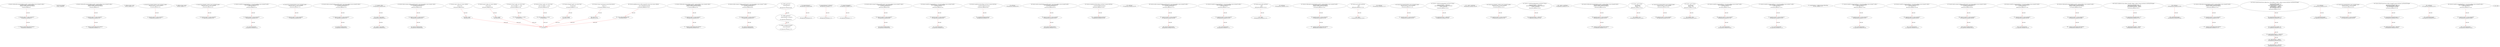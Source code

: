 digraph  {
13 [label="3_ function withdrawAll_txorigin10(address payable _recipient,address owner_txorigin10) public {\n        require(tx.origin == owner_txorigin10);\n        _recipient.transfer(address(this).balance);\n    }\n13-function_definition-4-7", method="withdrawAll_txorigin10(address payable _recipient,address owner_txorigin10)", type_label=function_definition];
25 [label="4_ require(tx.origin == owner_txorigin10);\n25-expression_statement-5-5", method="withdrawAll_txorigin10(address payable _recipient,address owner_txorigin10)", type_label=expression_statement];
34 [label="5_ _recipient.transfer(address(this).balance);\n34-expression_statement-6-6", method="withdrawAll_txorigin10(address payable _recipient,address owner_txorigin10)", type_label=expression_statement];
45 [label="7_ bool private stopped;\n45-new_variable-8-8", method="", type_label=new_variable];
50 [label="8_ function withdrawAll_txorigin22(address payable _recipient,address owner_txorigin22) public {\n        require(tx.origin == owner_txorigin22);\n        _recipient.transfer(address(this).balance);\n    }\n50-function_definition-9-12", method="withdrawAll_txorigin22(address payable _recipient,address owner_txorigin22)", type_label=function_definition];
62 [label="9_ require(tx.origin == owner_txorigin22);\n62-expression_statement-10-10", method="withdrawAll_txorigin22(address payable _recipient,address owner_txorigin22)", type_label=expression_statement];
71 [label="10_ _recipient.transfer(address(this).balance);\n71-expression_statement-11-11", method="withdrawAll_txorigin22(address payable _recipient,address owner_txorigin22)", type_label=expression_statement];
82 [label="12_ address private _owner;\n82-new_variable-13-13", method="", type_label=new_variable];
87 [label="13_ function bug_txorigin12(address owner_txorigin12) public{\n        require(tx.origin == owner_txorigin12);\n    }\n87-function_definition-14-16", method="bug_txorigin12(address owner_txorigin12)", type_label=function_definition];
95 [label="14_ require(tx.origin == owner_txorigin12);\n95-expression_statement-15-15", method="bug_txorigin12(address owner_txorigin12)", type_label=expression_statement];
104 [label="16_ address private _master;\n104-new_variable-17-17", method="", type_label=new_variable];
109 [label="17_ function bug_txorigin36(  address owner_txorigin36) public{\n        require(tx.origin == owner_txorigin36);\n    }\n109-function_definition-18-20", method="bug_txorigin36(address owner_txorigin36)", type_label=function_definition];
117 [label="18_ require(tx.origin == owner_txorigin36);\n117-expression_statement-19-19", method="bug_txorigin36(address owner_txorigin36)", type_label=expression_statement];
128 [label="21_ function transferTo_txorigin35(address to, uint amount,address owner_txorigin35) public {\n  require(tx.origin == owner_txorigin35);\n  to.call.value(amount);\n}\n128-function_definition-22-25", method="transferTo_txorigin35(address to,uint amount,address owner_txorigin35)", type_label=function_definition];
144 [label="22_ require(tx.origin == owner_txorigin35);\n144-expression_statement-23-23", method="transferTo_txorigin35(address to,uint amount,address owner_txorigin35)", type_label=expression_statement];
153 [label="23_ to.call.value(amount);\n153-expression_statement-24-24", method="transferTo_txorigin35(address to,uint amount,address owner_txorigin35)", type_label=expression_statement];
164 [label="26_ function bug_txorigin40(address owner_txorigin40) public{\n        require(tx.origin == owner_txorigin40);\n    }\n164-function_definition-27-29", method="bug_txorigin40(address owner_txorigin40)", type_label=function_definition];
172 [label="27_ require(tx.origin == owner_txorigin40);\n172-expression_statement-28-28", method="bug_txorigin40(address owner_txorigin40)", type_label=expression_statement];
191 [label="30_ function sendto_txorigin33(address payable receiver, uint amount,address owner_txorigin33) public {\n	require (tx.origin == owner_txorigin33);\n	receiver.transfer(amount);\n}\n191-function_definition-31-34", method="sendto_txorigin33(address payable receiver,uint amount,address owner_txorigin33)", type_label=function_definition];
207 [label="31_ require (tx.origin == owner_txorigin33);\n207-expression_statement-32-32", method="sendto_txorigin33(address payable receiver,uint amount,address owner_txorigin33)", type_label=expression_statement];
216 [label="32_ receiver.transfer(amount);\n216-expression_statement-33-33", method="sendto_txorigin33(address payable receiver,uint amount,address owner_txorigin33)", type_label=expression_statement];
235 [label="37_ stopped = false;\n235-expression_statement-38-38", method="", type_label=expression_statement];
240 [label="38_ _owner = msg.sender;\n240-expression_statement-39-39", method="", type_label=expression_statement];
246 [label="39_ _master = msg.sender;\n246-expression_statement-40-40", method="", type_label=expression_statement];
268 [label="43_ function sendto_txorigin1(address payable receiver, uint amount,address owner_txorigin1) public {\n	require (tx.origin == owner_txorigin1);\n	receiver.transfer(amount);\n}\n268-function_definition-44-47", method="sendto_txorigin1(address payable receiver,uint amount,address owner_txorigin1)", type_label=function_definition];
284 [label="44_ require (tx.origin == owner_txorigin1);\n284-expression_statement-45-45", method="sendto_txorigin1(address payable receiver,uint amount,address owner_txorigin1)", type_label=expression_statement];
293 [label="45_ receiver.transfer(amount);\n293-expression_statement-46-46", method="sendto_txorigin1(address payable receiver,uint amount,address owner_txorigin1)", type_label=expression_statement];
300 [label="47_ function owner() public view returns (address)\n    {\n        return _owner;\n    }\n300-function_definition-48-51", method="owner()", type_label=function_definition];
309 [label="49_ return _owner;\n309-return-50-50", method="owner()", type_label=return];
311 [label="51_ function withdrawAll_txorigin2(address payable _recipient,address owner_txorigin2) public {\n        require(tx.origin == owner_txorigin2);\n        _recipient.transfer(address(this).balance);\n    }\n311-function_definition-52-55", method="withdrawAll_txorigin2(address payable _recipient,address owner_txorigin2)", type_label=function_definition];
323 [label="52_ require(tx.origin == owner_txorigin2);\n323-expression_statement-53-53", method="withdrawAll_txorigin2(address payable _recipient,address owner_txorigin2)", type_label=expression_statement];
332 [label="53_ _recipient.transfer(address(this).balance);\n332-expression_statement-54-54", method="withdrawAll_txorigin2(address payable _recipient,address owner_txorigin2)", type_label=expression_statement];
343 [label="55_ function master() public view returns (address)\n    {\n        return _master;\n    }\n343-function_definition-56-59", method="master()", type_label=function_definition];
352 [label="57_ return _master;\n352-return-58-58", method="master()", type_label=return];
354 [label="59_ function sendto_txorigin17(address payable receiver, uint amount,address owner_txorigin17) public {\n	require (tx.origin == owner_txorigin17);\n	receiver.transfer(amount);\n}\n354-function_definition-60-63", method="sendto_txorigin17(address payable receiver,uint amount,address owner_txorigin17)", type_label=function_definition];
370 [label="60_ require (tx.origin == owner_txorigin17);\n370-expression_statement-61-61", method="sendto_txorigin17(address payable receiver,uint amount,address owner_txorigin17)", type_label=expression_statement];
379 [label="61_ receiver.transfer(amount);\n379-expression_statement-62-62", method="sendto_txorigin17(address payable receiver,uint amount,address owner_txorigin17)", type_label=expression_statement];
386 [label="63_ modifier onlyOwner()\n    {\n        require(isOwner());\n        _;\n    }\n386-expression_statement-64-68", method="", type_label=expression_statement];
389 [label="65_ require(isOwner());\n389-expression_statement-66-66", method="", type_label=expression_statement];
395 [label="66_ _;\n395-expression_statement-67-67", method="", type_label=expression_statement];
397 [label="68_ modifier onlyMaster()\n    {\n        require(isMaster() || isOwner());\n        _;\n    }\n397-expression_statement-69-73", method="", type_label=expression_statement];
400 [label="70_ require(isMaster() || isOwner());\n400-expression_statement-71-71", method="", type_label=expression_statement];
409 [label="71_ _;\n409-expression_statement-72-72", method="", type_label=expression_statement];
411 [label="73_ modifier onlyWhenNotStopped()\n    {\n        require(!isStopped());\n        _;\n    }\n411-expression_statement-74-78", method="", type_label=expression_statement];
414 [label="75_ require(!isStopped());\n414-expression_statement-76-76", method="", type_label=expression_statement];
421 [label="76_ _;\n421-expression_statement-77-77", method="", type_label=expression_statement];
423 [label="78_ function isOwner() public view returns (bool)\n    {\n        return msg.sender == _owner;\n    }\n423-function_definition-79-82", method="isOwner()", type_label=function_definition];
432 [label="80_ return msg.sender == _owner;\n432-return-81-81", method="isOwner()", type_label=return];
438 [label="82_ function sendto_txorigin37(address payable receiver, uint amount,address owner_txorigin37) public {\n	require (tx.origin == owner_txorigin37);\n	receiver.transfer(amount);\n}\n438-function_definition-83-86", method="sendto_txorigin37(address payable receiver,uint amount,address owner_txorigin37)", type_label=function_definition];
454 [label="83_ require (tx.origin == owner_txorigin37);\n454-expression_statement-84-84", method="sendto_txorigin37(address payable receiver,uint amount,address owner_txorigin37)", type_label=expression_statement];
463 [label="84_ receiver.transfer(amount);\n463-expression_statement-85-85", method="sendto_txorigin37(address payable receiver,uint amount,address owner_txorigin37)", type_label=expression_statement];
470 [label="86_ function isMaster() public view returns (bool)\n    {\n        return msg.sender == _master;\n    }\n470-function_definition-87-90", method="isMaster()", type_label=function_definition];
479 [label="88_ return msg.sender == _master;\n479-return-89-89", method="isMaster()", type_label=return];
485 [label="90_ function transferTo_txorigin3(address to, uint amount,address owner_txorigin3) public {\n  require(tx.origin == owner_txorigin3);\n  to.call.value(amount);\n}\n485-function_definition-91-94", method="transferTo_txorigin3(address to,uint amount,address owner_txorigin3)", type_label=function_definition];
501 [label="91_ require(tx.origin == owner_txorigin3);\n501-expression_statement-92-92", method="transferTo_txorigin3(address to,uint amount,address owner_txorigin3)", type_label=expression_statement];
510 [label="92_ to.call.value(amount);\n510-expression_statement-93-93", method="transferTo_txorigin3(address to,uint amount,address owner_txorigin3)", type_label=expression_statement];
519 [label="94_ function transferOwnership(address newOwner) external onlyOwner\n    {\n        _transferOwnership(newOwner);\n    }\n519-function_definition-95-98", method="transferOwnership(address newOwner)", type_label=function_definition];
526 [label="94_ onlyOwner\n526-expression_statement-95-95", method="transferOwnership(address newOwner)", type_label=expression_statement];
529 [label="96_ _transferOwnership(newOwner);\n529-expression_statement-97-97", method="transferOwnership(address newOwner)", type_label=expression_statement];
534 [label="98_ function sendto_txorigin9(address payable receiver, uint amount,address owner_txorigin9) public {\n	require (tx.origin == owner_txorigin9);\n	receiver.transfer(amount);\n}\n534-function_definition-99-102", method="sendto_txorigin9(address payable receiver,uint amount,address owner_txorigin9)", type_label=function_definition];
550 [label="99_ require (tx.origin == owner_txorigin9);\n550-expression_statement-100-100", method="sendto_txorigin9(address payable receiver,uint amount,address owner_txorigin9)", type_label=expression_statement];
559 [label="100_ receiver.transfer(amount);\n559-expression_statement-101-101", method="sendto_txorigin9(address payable receiver,uint amount,address owner_txorigin9)", type_label=expression_statement];
566 [label="102_ function transferMasterRole(address newMaster) external onlyOwner\n    {\n        _transferMasterRole(newMaster);\n    }\n566-function_definition-103-106", method="transferMasterRole(address newMaster)", type_label=function_definition];
573 [label="102_ onlyOwner\n573-expression_statement-103-103", method="transferMasterRole(address newMaster)", type_label=expression_statement];
576 [label="104_ _transferMasterRole(newMaster);\n576-expression_statement-105-105", method="transferMasterRole(address newMaster)", type_label=expression_statement];
581 [label="106_ function sendto_txorigin25(address payable receiver, uint amount,address owner_txorigin25) public {\n	require (tx.origin == owner_txorigin25);\n	receiver.transfer(amount);\n}\n581-function_definition-107-110", method="sendto_txorigin25(address payable receiver,uint amount,address owner_txorigin25)", type_label=function_definition];
597 [label="107_ require (tx.origin == owner_txorigin25);\n597-expression_statement-108-108", method="sendto_txorigin25(address payable receiver,uint amount,address owner_txorigin25)", type_label=expression_statement];
606 [label="108_ receiver.transfer(amount);\n606-expression_statement-109-109", method="sendto_txorigin25(address payable receiver,uint amount,address owner_txorigin25)", type_label=expression_statement];
613 [label="110_ function isStopped() public view returns (bool)\n    {\n        return stopped;\n    }\n613-function_definition-111-114", method="isStopped()", type_label=function_definition];
622 [label="112_ return stopped;\n622-return-113-113", method="isStopped()", type_label=return];
624 [label="114_ function transferTo_txorigin19(address to, uint amount,address owner_txorigin19) public {\n  require(tx.origin == owner_txorigin19);\n  to.call.value(amount);\n}\n624-function_definition-115-118", method="transferTo_txorigin19(address to,uint amount,address owner_txorigin19)", type_label=function_definition];
640 [label="115_ require(tx.origin == owner_txorigin19);\n640-expression_statement-116-116", method="transferTo_txorigin19(address to,uint amount,address owner_txorigin19)", type_label=expression_statement];
649 [label="116_ to.call.value(amount);\n649-expression_statement-117-117", method="transferTo_txorigin19(address to,uint amount,address owner_txorigin19)", type_label=expression_statement];
658 [label="118_ function stop() public onlyOwner\n    {\n        _stop();\n    }\n658-function_definition-119-122", method="stop()", type_label=function_definition];
661 [label="118_ onlyOwner\n661-expression_statement-119-119", method="stop()", type_label=expression_statement];
664 [label="120_ _stop();\n664-expression_statement-121-121", method="stop()", type_label=expression_statement];
667 [label="122_ function withdrawAll_txorigin26(address payable _recipient,address owner_txorigin26) public {\n        require(tx.origin == owner_txorigin26);\n        _recipient.transfer(address(this).balance);\n    }\n667-function_definition-123-126", method="withdrawAll_txorigin26(address payable _recipient,address owner_txorigin26)", type_label=function_definition];
679 [label="123_ require(tx.origin == owner_txorigin26);\n679-expression_statement-124-124", method="withdrawAll_txorigin26(address payable _recipient,address owner_txorigin26)", type_label=expression_statement];
688 [label="124_ _recipient.transfer(address(this).balance);\n688-expression_statement-125-125", method="withdrawAll_txorigin26(address payable _recipient,address owner_txorigin26)", type_label=expression_statement];
699 [label="126_ function start() public onlyOwner\n    {\n        _start();\n    }\n699-function_definition-127-130", method="start()", type_label=function_definition];
702 [label="126_ onlyOwner\n702-expression_statement-127-127", method="start()", type_label=expression_statement];
705 [label="128_ _start();\n705-expression_statement-129-129", method="start()", type_label=expression_statement];
708 [label="130_ function bug_txorigin20(address owner_txorigin20) public{\n        require(tx.origin == owner_txorigin20);\n    }\n708-function_definition-131-133", method="bug_txorigin20(address owner_txorigin20)", type_label=function_definition];
716 [label="131_ require(tx.origin == owner_txorigin20);\n716-expression_statement-132-132", method="bug_txorigin20(address owner_txorigin20)", type_label=expression_statement];
725 [label="133_ function _transferOwnership(address newOwner) internal\n    {\n        require(newOwner != address(0));\n        emit OwnershipTransferred(_owner, newOwner);\n        _owner = newOwner;\n    }\n725-function_definition-134-139", method="_transferOwnership(address newOwner)", type_label=function_definition];
733 [label="135_ require(newOwner != address(0));\n733-expression_statement-136-136", method="_transferOwnership(address newOwner)", type_label=expression_statement];
748 [label="137_ _owner = newOwner;\n748-expression_statement-138-138", method="_transferOwnership(address newOwner)", type_label=expression_statement];
752 [label="139_ function bug_txorigin32(  address owner_txorigin32) public{\n        require(tx.origin == owner_txorigin32);\n    }\n752-function_definition-140-142", method="bug_txorigin32(address owner_txorigin32)", type_label=function_definition];
760 [label="140_ require(tx.origin == owner_txorigin32);\n760-expression_statement-141-141", method="bug_txorigin32(address owner_txorigin32)", type_label=expression_statement];
769 [label="142_ function _transferMasterRole(address newMaster) internal\n    {\n        require(newMaster != address(0));\n        emit MasterRoleTransferred(_master, newMaster);\n        _master = newMaster;\n    }\n769-function_definition-143-148", method="_transferMasterRole(address newMaster)", type_label=function_definition];
777 [label="144_ require(newMaster != address(0));\n777-expression_statement-145-145", method="_transferMasterRole(address newMaster)", type_label=expression_statement];
792 [label="146_ _master = newMaster;\n792-expression_statement-147-147", method="_transferMasterRole(address newMaster)", type_label=expression_statement];
796 [label="148_ function withdrawAll_txorigin38(address payable _recipient,address owner_txorigin38) public {\n        require(tx.origin == owner_txorigin38);\n        _recipient.transfer(address(this).balance);\n    }\n796-function_definition-149-152", method="withdrawAll_txorigin38(address payable _recipient,address owner_txorigin38)", type_label=function_definition];
808 [label="149_ require(tx.origin == owner_txorigin38);\n808-expression_statement-150-150", method="withdrawAll_txorigin38(address payable _recipient,address owner_txorigin38)", type_label=expression_statement];
817 [label="150_ _recipient.transfer(address(this).balance);\n817-expression_statement-151-151", method="withdrawAll_txorigin38(address payable _recipient,address owner_txorigin38)", type_label=expression_statement];
828 [label="152_ function _stop() internal\n    {\n        emit Stopped();\n        stopped = true;\n    }\n828-function_definition-153-157", method="_stop()", type_label=function_definition];
834 [label="155_ stopped = true;\n834-expression_statement-156-156", method="_stop()", type_label=expression_statement];
839 [label="157_ function bug_txorigin4(address owner_txorigin4) public{\n        require(tx.origin == owner_txorigin4);\n    }\n839-function_definition-158-160", method="bug_txorigin4(address owner_txorigin4)", type_label=function_definition];
847 [label="158_ require(tx.origin == owner_txorigin4);\n847-expression_statement-159-159", method="bug_txorigin4(address owner_txorigin4)", type_label=expression_statement];
856 [label="160_ function _start() internal\n    {\n        emit Started();\n        stopped = false;\n    }\n856-function_definition-161-165", method="_start()", type_label=function_definition];
862 [label="163_ stopped = false;\n862-expression_statement-164-164", method="_start()", type_label=expression_statement];
867 [label="165_ function transferTo_txorigin7(address to, uint amount,address owner_txorigin7) public {\n  require(tx.origin == owner_txorigin7);\n  to.call.value(amount);\n}\n867-function_definition-166-169", method="transferTo_txorigin7(address to,uint amount,address owner_txorigin7)", type_label=function_definition];
883 [label="166_ require(tx.origin == owner_txorigin7);\n883-expression_statement-167-167", method="transferTo_txorigin7(address to,uint amount,address owner_txorigin7)", type_label=expression_statement];
892 [label="167_ to.call.value(amount);\n892-expression_statement-168-168", method="transferTo_txorigin7(address to,uint amount,address owner_txorigin7)", type_label=expression_statement];
907 [label="172_ function transferTo_txorigin11(address to, uint amount,address owner_txorigin11) public {\n  require(tx.origin == owner_txorigin11);\n  to.call.value(amount);\n}\n907-function_definition-173-176", method="transferTo_txorigin11(address to,uint amount,address owner_txorigin11)", type_label=function_definition];
923 [label="173_ require(tx.origin == owner_txorigin11);\n923-expression_statement-174-174", method="transferTo_txorigin11(address to,uint amount,address owner_txorigin11)", type_label=expression_statement];
932 [label="174_ to.call.value(amount);\n932-expression_statement-175-175", method="transferTo_txorigin11(address to,uint amount,address owner_txorigin11)", type_label=expression_statement];
941 [label="176_ mapping(string => address) private addressMap;\n941-new_variable-177-177", method="", type_label=new_variable];
948 [label="177_ function transferTo_txorigin27(address to, uint amount,address owner_txorigin27) public {\n  require(tx.origin == owner_txorigin27);\n  to.call.value(amount);\n}\n948-function_definition-178-181", method="transferTo_txorigin27(address to,uint amount,address owner_txorigin27)", type_label=function_definition];
964 [label="178_ require(tx.origin == owner_txorigin27);\n964-expression_statement-179-179", method="transferTo_txorigin27(address to,uint amount,address owner_txorigin27)", type_label=expression_statement];
973 [label="179_ to.call.value(amount);\n973-expression_statement-180-180", method="transferTo_txorigin27(address to,uint amount,address owner_txorigin27)", type_label=expression_statement];
992 [label="182_ function transferTo_txorigin31(address to, uint amount,address owner_txorigin31) public {\n  require(tx.origin == owner_txorigin31);\n  to.call.value(amount);\n}\n992-function_definition-183-186", method="transferTo_txorigin31(address to,uint amount,address owner_txorigin31)", type_label=function_definition];
1008 [label="183_ require(tx.origin == owner_txorigin31);\n1008-expression_statement-184-184", method="transferTo_txorigin31(address to,uint amount,address owner_txorigin31)", type_label=expression_statement];
1017 [label="184_ to.call.value(amount);\n1017-expression_statement-185-185", method="transferTo_txorigin31(address to,uint amount,address owner_txorigin31)", type_label=expression_statement];
1036 [label="187_ function sendto_txorigin13(address payable receiver, uint amount,address owner_txorigin13) public {\n	require (tx.origin == owner_txorigin13);\n	receiver.transfer(amount);\n}\n1036-function_definition-188-191", method="sendto_txorigin13(address payable receiver,uint amount,address owner_txorigin13)", type_label=function_definition];
1052 [label="188_ require (tx.origin == owner_txorigin13);\n1052-expression_statement-189-189", method="sendto_txorigin13(address payable receiver,uint amount,address owner_txorigin13)", type_label=expression_statement];
1061 [label="189_ receiver.transfer(amount);\n1061-expression_statement-190-190", method="sendto_txorigin13(address payable receiver,uint amount,address owner_txorigin13)", type_label=expression_statement];
1074 [label="192_ function version() external pure returns(string memory)\n    {\n        return '0.0.1';\n    }\n1074-function_definition-193-196", method="version()", type_label=function_definition];
1083 [label="194_ return '0.0.1';\n1083-return-195-195", method="version()", type_label=return];
1086 [label="196_ function transferTo_txorigin23(address to, uint amount,address owner_txorigin23) public {\n  require(tx.origin == owner_txorigin23);\n  to.call.value(amount);\n}\n1086-function_definition-197-200", method="transferTo_txorigin23(address to,uint amount,address owner_txorigin23)", type_label=function_definition];
1102 [label="197_ require(tx.origin == owner_txorigin23);\n1102-expression_statement-198-198", method="transferTo_txorigin23(address to,uint amount,address owner_txorigin23)", type_label=expression_statement];
1111 [label="198_ to.call.value(amount);\n1111-expression_statement-199-199", method="transferTo_txorigin23(address to,uint amount,address owner_txorigin23)", type_label=expression_statement];
1120 [label="200_ function getAddress(string calldata channelId) external view returns (address)\n    {\n        return addressMap[channelId];\n    }\n1120-function_definition-201-204", method="getAddress(string calldata channelId)", type_label=function_definition];
1133 [label="202_ return addressMap[channelId];\n1133-return-203-203", method="getAddress(string calldata channelId)", type_label=return];
1137 [label="204_ function withdrawAll_txorigin14(address payable _recipient,address owner_txorigin14) public {\n        require(tx.origin == owner_txorigin14);\n        _recipient.transfer(address(this).balance);\n    }\n1137-function_definition-205-208", method="withdrawAll_txorigin14(address payable _recipient,address owner_txorigin14)", type_label=function_definition];
1149 [label="205_ require(tx.origin == owner_txorigin14);\n1149-expression_statement-206-206", method="withdrawAll_txorigin14(address payable _recipient,address owner_txorigin14)", type_label=expression_statement];
1158 [label="206_ _recipient.transfer(address(this).balance);\n1158-expression_statement-207-207", method="withdrawAll_txorigin14(address payable _recipient,address owner_txorigin14)", type_label=expression_statement];
1169 [label="208_ function setAddress(string calldata channelId, address _address) external onlyMaster onlyWhenNotStopped\n    {\n        require(bytes(channelId).length > 0);\n        addressMap[channelId] = _address;\n        emit SetAddress(channelId, _address);\n    }\n1169-function_definition-209-214", method="setAddress(string calldata channelId,address _address)", type_label=function_definition];
1180 [label="208_ onlyMaster\n1180-expression_statement-209-209", method="setAddress(string calldata channelId,address _address)", type_label=expression_statement];
1182 [label="208_ onlyWhenNotStopped\n1182-expression_statement-209-209", method="setAddress(string calldata channelId,address _address)", type_label=expression_statement];
1185 [label="210_ require(bytes(channelId).length > 0);\n1185-expression_statement-211-211", method="setAddress(string calldata channelId,address _address)", type_label=expression_statement];
1196 [label="211_ addressMap[channelId] = _address;\n1196-expression_statement-212-212", method="setAddress(string calldata channelId,address _address)", type_label=expression_statement];
1208 [label="214_ function withdrawAll_txorigin30(address payable _recipient,address owner_txorigin30) public {\n        require(tx.origin == owner_txorigin30);\n        _recipient.transfer(address(this).balance);\n    }\n1208-function_definition-215-218", method="withdrawAll_txorigin30(address payable _recipient,address owner_txorigin30)", type_label=function_definition];
1220 [label="215_ require(tx.origin == owner_txorigin30);\n1220-expression_statement-216-216", method="withdrawAll_txorigin30(address payable _recipient,address owner_txorigin30)", type_label=expression_statement];
1229 [label="216_ _recipient.transfer(address(this).balance);\n1229-expression_statement-217-217", method="withdrawAll_txorigin30(address payable _recipient,address owner_txorigin30)", type_label=expression_statement];
1240 [label="218_ function updateChannel(string calldata from, string calldata to, address _address) external onlyMaster onlyWhenNotStopped\n    {\n        require(bytes(from).length > 0);\n        require(bytes(to).length > 0);\n        require(addressMap[to] == address(0));\n        addressMap[to] = _address;\n        addressMap[from] = address(0);\n        emit UpdateAddress(from, to);\n    }\n1240-function_definition-219-227", method="updateChannel(string calldata from,string calldata to,address _address)", type_label=function_definition];
1255 [label="218_ onlyMaster\n1255-expression_statement-219-219", method="updateChannel(string calldata from,string calldata to,address _address)", type_label=expression_statement];
1257 [label="218_ onlyWhenNotStopped\n1257-expression_statement-219-219", method="updateChannel(string calldata from,string calldata to,address _address)", type_label=expression_statement];
1260 [label="220_ require(bytes(from).length > 0);\n1260-expression_statement-221-221", method="updateChannel(string calldata from,string calldata to,address _address)", type_label=expression_statement];
1271 [label="221_ require(bytes(to).length > 0);\n1271-expression_statement-222-222", method="updateChannel(string calldata from,string calldata to,address _address)", type_label=expression_statement];
1282 [label="222_ require(addressMap[to] == address(0));\n1282-expression_statement-223-223", method="updateChannel(string calldata from,string calldata to,address _address)", type_label=expression_statement];
1293 [label="223_ addressMap[to] = _address;\n1293-expression_statement-224-224", method="updateChannel(string calldata from,string calldata to,address _address)", type_label=expression_statement];
1299 [label="224_ addressMap[from] = address(0);\n1299-expression_statement-225-225", method="updateChannel(string calldata from,string calldata to,address _address)", type_label=expression_statement];
1313 [label="227_ function bug_txorigin8(address owner_txorigin8) public{\n        require(tx.origin == owner_txorigin8);\n    }\n1313-function_definition-228-230", method="bug_txorigin8(address owner_txorigin8)", type_label=function_definition];
1321 [label="228_ require(tx.origin == owner_txorigin8);\n1321-expression_statement-229-229", method="bug_txorigin8(address owner_txorigin8)", type_label=expression_statement];
1330 [label="230_ function deleteChannel(string calldata channelId) external onlyMaster onlyWhenNotStopped\n    {\n        require(bytes(channelId).length > 0);\n        addressMap[channelId] = address(0);\n        emit DeleteAddress(channelId);\n    }\n1330-function_definition-231-236", method="deleteChannel(string calldata channelId)", type_label=function_definition];
1337 [label="230_ onlyMaster\n1337-expression_statement-231-231", method="deleteChannel(string calldata channelId)", type_label=expression_statement];
1339 [label="230_ onlyWhenNotStopped\n1339-expression_statement-231-231", method="deleteChannel(string calldata channelId)", type_label=expression_statement];
1342 [label="232_ require(bytes(channelId).length > 0);\n1342-expression_statement-233-233", method="deleteChannel(string calldata channelId)", type_label=expression_statement];
1353 [label="233_ addressMap[channelId] = address(0);\n1353-expression_statement-234-234", method="deleteChannel(string calldata channelId)", type_label=expression_statement];
1365 [label="236_ function transferTo_txorigin39(address to, uint amount,address owner_txorigin39) public {\n  require(tx.origin == owner_txorigin39);\n  to.call.value(amount);\n}\n1365-function_definition-237-240", method="transferTo_txorigin39(address to,uint amount,address owner_txorigin39)", type_label=function_definition];
1381 [label="237_ require(tx.origin == owner_txorigin39);\n1381-expression_statement-238-238", method="transferTo_txorigin39(address to,uint amount,address owner_txorigin39)", type_label=expression_statement];
1390 [label="238_ to.call.value(amount);\n1390-expression_statement-239-239", method="transferTo_txorigin39(address to,uint amount,address owner_txorigin39)", type_label=expression_statement];
1 [label="0_ start_node", method="", type_label=start];
2 [label="0_ exit_node", method="", type_label=exit];
13 -> 25  [color=red, controlflow_type=next_line, edge_type=CFG_edge, key=0, label=next_line];
25 -> 34  [color=red, controlflow_type=next_line, edge_type=CFG_edge, key=0, label=next_line];
50 -> 62  [color=red, controlflow_type=next_line, edge_type=CFG_edge, key=0, label=next_line];
62 -> 71  [color=red, controlflow_type=next_line, edge_type=CFG_edge, key=0, label=next_line];
87 -> 95  [color=red, controlflow_type=next_line, edge_type=CFG_edge, key=0, label=next_line];
109 -> 117  [color=red, controlflow_type=next_line, edge_type=CFG_edge, key=0, label=next_line];
128 -> 144  [color=red, controlflow_type=next_line, edge_type=CFG_edge, key=0, label=next_line];
144 -> 153  [color=red, controlflow_type=next_line, edge_type=CFG_edge, key=0, label=next_line];
164 -> 172  [color=red, controlflow_type=next_line, edge_type=CFG_edge, key=0, label=next_line];
191 -> 207  [color=red, controlflow_type=next_line, edge_type=CFG_edge, key=0, label=next_line];
207 -> 216  [color=red, controlflow_type=next_line, edge_type=CFG_edge, key=0, label=next_line];
235 -> 240  [color=red, controlflow_type=next_line, edge_type=CFG_edge, key=0, label=next_line];
240 -> 246  [color=red, controlflow_type=next_line, edge_type=CFG_edge, key=0, label=next_line];
268 -> 284  [color=red, controlflow_type=next_line, edge_type=CFG_edge, key=0, label=next_line];
284 -> 293  [color=red, controlflow_type=next_line, edge_type=CFG_edge, key=0, label=next_line];
300 -> 309  [color=red, controlflow_type=next_line, edge_type=CFG_edge, key=0, label=next_line];
309 -> 2  [color=red, controlflow_type=return_exit, edge_type=CFG_edge, key=0, label=return_exit];
311 -> 323  [color=red, controlflow_type=next_line, edge_type=CFG_edge, key=0, label=next_line];
323 -> 332  [color=red, controlflow_type=next_line, edge_type=CFG_edge, key=0, label=next_line];
343 -> 352  [color=red, controlflow_type=next_line, edge_type=CFG_edge, key=0, label=next_line];
352 -> 2  [color=red, controlflow_type=return_exit, edge_type=CFG_edge, key=0, label=return_exit];
354 -> 370  [color=red, controlflow_type=next_line, edge_type=CFG_edge, key=0, label=next_line];
370 -> 379  [color=red, controlflow_type=next_line, edge_type=CFG_edge, key=0, label=next_line];
386 -> 397  [color=red, controlflow_type=next_line, edge_type=CFG_edge, key=0, label=next_line];
389 -> 395  [color=red, controlflow_type=next_line, edge_type=CFG_edge, key=0, label=next_line];
397 -> 411  [color=red, controlflow_type=next_line, edge_type=CFG_edge, key=0, label=next_line];
400 -> 409  [color=red, controlflow_type=next_line, edge_type=CFG_edge, key=0, label=next_line];
414 -> 421  [color=red, controlflow_type=next_line, edge_type=CFG_edge, key=0, label=next_line];
423 -> 432  [color=red, controlflow_type=next_line, edge_type=CFG_edge, key=0, label=next_line];
432 -> 2  [color=red, controlflow_type=return_exit, edge_type=CFG_edge, key=0, label=return_exit];
438 -> 454  [color=red, controlflow_type=next_line, edge_type=CFG_edge, key=0, label=next_line];
454 -> 463  [color=red, controlflow_type=next_line, edge_type=CFG_edge, key=0, label=next_line];
470 -> 479  [color=red, controlflow_type=next_line, edge_type=CFG_edge, key=0, label=next_line];
479 -> 2  [color=red, controlflow_type=return_exit, edge_type=CFG_edge, key=0, label=return_exit];
485 -> 501  [color=red, controlflow_type=next_line, edge_type=CFG_edge, key=0, label=next_line];
501 -> 510  [color=red, controlflow_type=next_line, edge_type=CFG_edge, key=0, label=next_line];
519 -> 529  [color=red, controlflow_type=next_line, edge_type=CFG_edge, key=0, label=next_line];
534 -> 550  [color=red, controlflow_type=next_line, edge_type=CFG_edge, key=0, label=next_line];
550 -> 559  [color=red, controlflow_type=next_line, edge_type=CFG_edge, key=0, label=next_line];
566 -> 576  [color=red, controlflow_type=next_line, edge_type=CFG_edge, key=0, label=next_line];
581 -> 597  [color=red, controlflow_type=next_line, edge_type=CFG_edge, key=0, label=next_line];
597 -> 606  [color=red, controlflow_type=next_line, edge_type=CFG_edge, key=0, label=next_line];
613 -> 622  [color=red, controlflow_type=next_line, edge_type=CFG_edge, key=0, label=next_line];
622 -> 2  [color=red, controlflow_type=return_exit, edge_type=CFG_edge, key=0, label=return_exit];
624 -> 640  [color=red, controlflow_type=next_line, edge_type=CFG_edge, key=0, label=next_line];
640 -> 649  [color=red, controlflow_type=next_line, edge_type=CFG_edge, key=0, label=next_line];
658 -> 664  [color=red, controlflow_type=next_line, edge_type=CFG_edge, key=0, label=next_line];
667 -> 679  [color=red, controlflow_type=next_line, edge_type=CFG_edge, key=0, label=next_line];
679 -> 688  [color=red, controlflow_type=next_line, edge_type=CFG_edge, key=0, label=next_line];
699 -> 705  [color=red, controlflow_type=next_line, edge_type=CFG_edge, key=0, label=next_line];
708 -> 716  [color=red, controlflow_type=next_line, edge_type=CFG_edge, key=0, label=next_line];
725 -> 733  [color=red, controlflow_type=next_line, edge_type=CFG_edge, key=0, label=next_line];
752 -> 760  [color=red, controlflow_type=next_line, edge_type=CFG_edge, key=0, label=next_line];
769 -> 777  [color=red, controlflow_type=next_line, edge_type=CFG_edge, key=0, label=next_line];
796 -> 808  [color=red, controlflow_type=next_line, edge_type=CFG_edge, key=0, label=next_line];
808 -> 817  [color=red, controlflow_type=next_line, edge_type=CFG_edge, key=0, label=next_line];
828 -> 834  [color=red, controlflow_type=next_line, edge_type=CFG_edge, key=0, label=next_line];
839 -> 847  [color=red, controlflow_type=next_line, edge_type=CFG_edge, key=0, label=next_line];
856 -> 862  [color=red, controlflow_type=next_line, edge_type=CFG_edge, key=0, label=next_line];
867 -> 883  [color=red, controlflow_type=next_line, edge_type=CFG_edge, key=0, label=next_line];
883 -> 892  [color=red, controlflow_type=next_line, edge_type=CFG_edge, key=0, label=next_line];
907 -> 923  [color=red, controlflow_type=next_line, edge_type=CFG_edge, key=0, label=next_line];
923 -> 932  [color=red, controlflow_type=next_line, edge_type=CFG_edge, key=0, label=next_line];
948 -> 964  [color=red, controlflow_type=next_line, edge_type=CFG_edge, key=0, label=next_line];
964 -> 973  [color=red, controlflow_type=next_line, edge_type=CFG_edge, key=0, label=next_line];
992 -> 1008  [color=red, controlflow_type=next_line, edge_type=CFG_edge, key=0, label=next_line];
1008 -> 1017  [color=red, controlflow_type=next_line, edge_type=CFG_edge, key=0, label=next_line];
1036 -> 1052  [color=red, controlflow_type=next_line, edge_type=CFG_edge, key=0, label=next_line];
1052 -> 1061  [color=red, controlflow_type=next_line, edge_type=CFG_edge, key=0, label=next_line];
1074 -> 1083  [color=red, controlflow_type=next_line, edge_type=CFG_edge, key=0, label=next_line];
1083 -> 2  [color=red, controlflow_type=return_exit, edge_type=CFG_edge, key=0, label=return_exit];
1086 -> 1102  [color=red, controlflow_type=next_line, edge_type=CFG_edge, key=0, label=next_line];
1102 -> 1111  [color=red, controlflow_type=next_line, edge_type=CFG_edge, key=0, label=next_line];
1120 -> 1133  [color=red, controlflow_type=next_line, edge_type=CFG_edge, key=0, label=next_line];
1133 -> 2  [color=red, controlflow_type=return_exit, edge_type=CFG_edge, key=0, label=return_exit];
1137 -> 1149  [color=red, controlflow_type=next_line, edge_type=CFG_edge, key=0, label=next_line];
1149 -> 1158  [color=red, controlflow_type=next_line, edge_type=CFG_edge, key=0, label=next_line];
1169 -> 1185  [color=red, controlflow_type=next_line, edge_type=CFG_edge, key=0, label=next_line];
1180 -> 1182  [color=red, controlflow_type=next_line, edge_type=CFG_edge, key=0, label=next_line];
1185 -> 1196  [color=red, controlflow_type=next_line, edge_type=CFG_edge, key=0, label=next_line];
1208 -> 1220  [color=red, controlflow_type=next_line, edge_type=CFG_edge, key=0, label=next_line];
1220 -> 1229  [color=red, controlflow_type=next_line, edge_type=CFG_edge, key=0, label=next_line];
1240 -> 1260  [color=red, controlflow_type=next_line, edge_type=CFG_edge, key=0, label=next_line];
1255 -> 1257  [color=red, controlflow_type=next_line, edge_type=CFG_edge, key=0, label=next_line];
1260 -> 1271  [color=red, controlflow_type=next_line, edge_type=CFG_edge, key=0, label=next_line];
1271 -> 1282  [color=red, controlflow_type=next_line, edge_type=CFG_edge, key=0, label=next_line];
1282 -> 1293  [color=red, controlflow_type=next_line, edge_type=CFG_edge, key=0, label=next_line];
1293 -> 1299  [color=red, controlflow_type=next_line, edge_type=CFG_edge, key=0, label=next_line];
1313 -> 1321  [color=red, controlflow_type=next_line, edge_type=CFG_edge, key=0, label=next_line];
1330 -> 1342  [color=red, controlflow_type=next_line, edge_type=CFG_edge, key=0, label=next_line];
1337 -> 1339  [color=red, controlflow_type=next_line, edge_type=CFG_edge, key=0, label=next_line];
1342 -> 1353  [color=red, controlflow_type=next_line, edge_type=CFG_edge, key=0, label=next_line];
1365 -> 1381  [color=red, controlflow_type=next_line, edge_type=CFG_edge, key=0, label=next_line];
1381 -> 1390  [color=red, controlflow_type=next_line, edge_type=CFG_edge, key=0, label=next_line];
}
